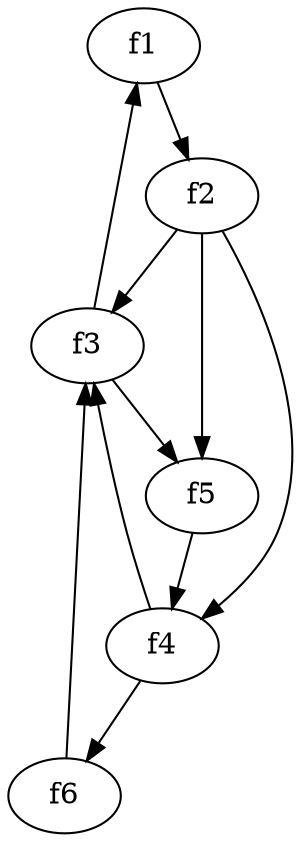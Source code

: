 strict digraph  {
f1;
f2;
f3;
f4;
f5;
f6;
f1 -> f2  [weight=2];
f2 -> f5  [weight=2];
f2 -> f4  [weight=2];
f2 -> f3  [weight=2];
f3 -> f5  [weight=2];
f3 -> f1  [weight=2];
f4 -> f6  [weight=2];
f4 -> f3  [weight=2];
f5 -> f4  [weight=2];
f6 -> f3  [weight=2];
}
